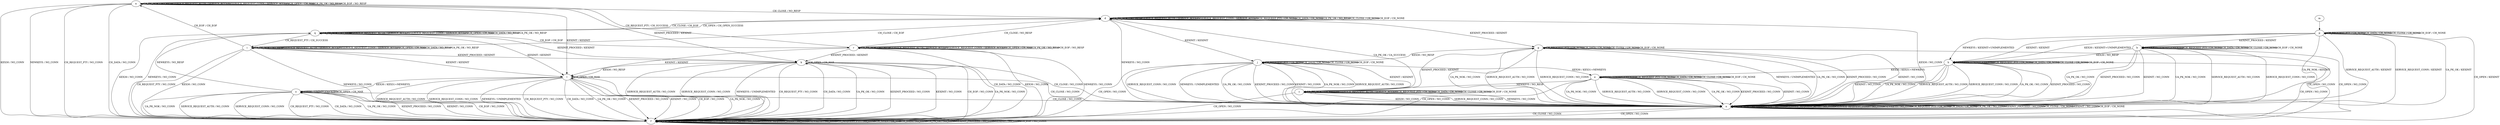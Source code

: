 digraph "" {
	graph ["Incoming time"=0.10817074775695801,
		"Outgoing time"=0.17063474655151367,
		Output="{'States': 18, 'Transitions': 222, 'Filename': '../results/ssh/DropBear-DropBear-cvc4-2.dot'}",
		Reference="{'States': 18, 'Transitions': 222, 'Filename': '../subjects/ssh/DropBear.dot'}",
		Solver=cvc4,
		Updated="{'States': 18, 'Transitions': 222, 'Filename': '../subjects/ssh/DropBear.dot'}",
		"f-measure"=1.0,
		precision=1.0,
		recall=1.0
	];
	a -> a	[key=0,
		label="UA_PK_NOK / NO_RESP"];
	a -> a	[key=1,
		label="SERVICE_REQUEST_AUTH / SERVICE_ACCEPT"];
	a -> a	[key=2,
		label="SERVICE_REQUEST_CONN / SERVICE_ACCEPT"];
	a -> a	[key=3,
		label="CH_OPEN / CH_MAX"];
	a -> a	[key=4,
		label="UA_PK_OK / NO_RESP"];
	a -> a	[key=5,
		label="CH_EOF / NO_RESP"];
	a -> d	[key=0,
		label="CH_CLOSE / NO_RESP"];
	a -> f	[key=0,
		label="KEX30 / NO_CONN"];
	a -> f	[key=1,
		label="NEWKEYS / NO_CONN"];
	a -> f	[key=2,
		label="CH_REQUEST_PTY / NO_CONN"];
	a -> f	[key=3,
		label="CH_DATA / NO_CONN"];
	a -> k	[key=0,
		label="KEXINIT_PROCEED / KEXINIT"];
	a -> l	[key=0,
		label="KEXINIT / KEXINIT"];
	b -> b	[key=0,
		label="NEWKEYS / UNIMPLEMENTED"];
	b -> b	[key=1,
		label="CH_REQUEST_PTY / CH_NONE"];
	b -> b	[key=2,
		label="CH_DATA / CH_NONE"];
	b -> b	[key=3,
		label="CH_CLOSE / CH_NONE"];
	b -> b	[key=4,
		label="CH_EOF / CH_NONE"];
	b -> f	[key=0,
		label="CH_OPEN / NO_CONN"];
	b -> h	[key=0,
		label="KEX30 / NO_RESP"];
	b -> n	[key=0,
		label="UA_PK_NOK / NO_CONN"];
	b -> n	[key=1,
		label="SERVICE_REQUEST_AUTH / NO_CONN"];
	b -> n	[key=2,
		label="SERVICE_REQUEST_CONN / NO_CONN"];
	b -> n	[key=3,
		label="UA_PK_OK / NO_CONN"];
	b -> n	[key=4,
		label="KEXINIT_PROCEED / NO_CONN"];
	b -> n	[key=5,
		label="KEXINIT / NO_CONN"];
	c -> c	[key=0,
		label="UA_PK_NOK / UA_FAILURE"];
	c -> c	[key=1,
		label="SERVICE_REQUEST_AUTH / SERVICE_ACCEPT"];
	c -> c	[key=2,
		label="CH_REQUEST_PTY / CH_NONE"];
	c -> c	[key=3,
		label="CH_DATA / CH_NONE"];
	c -> c	[key=4,
		label="CH_CLOSE / CH_NONE"];
	c -> c	[key=5,
		label="CH_EOF / CH_NONE"];
	c -> d	[key=0,
		label="UA_PK_OK / UA_SUCCESS"];
	c -> f	[key=0,
		label="CH_OPEN / NO_CONN"];
	c -> g	[key=0,
		label="KEXINIT_PROCEED / KEXINIT"];
	c -> j	[key=0,
		label="KEXINIT / KEXINIT"];
	c -> n	[key=0,
		label="KEX30 / NO_CONN"];
	c -> n	[key=1,
		label="SERVICE_REQUEST_CONN / NO_CONN"];
	c -> n	[key=2,
		label="NEWKEYS / NO_CONN"];
	d -> d	[key=0,
		label="UA_PK_NOK / NO_RESP"];
	d -> d	[key=1,
		label="SERVICE_REQUEST_AUTH / SERVICE_ACCEPT"];
	d -> d	[key=2,
		label="SERVICE_REQUEST_CONN / SERVICE_ACCEPT"];
	d -> d	[key=3,
		label="CH_REQUEST_PTY / CH_NONE"];
	d -> d	[key=4,
		label="CH_DATA / CH_NONE"];
	d -> d	[key=5,
		label="UA_PK_OK / NO_RESP"];
	d -> d	[key=6,
		label="CH_CLOSE / CH_NONE"];
	d -> d	[key=7,
		label="CH_EOF / CH_NONE"];
	d -> g	[key=0,
		label="KEXINIT_PROCEED / KEXINIT"];
	d -> j	[key=0,
		label="KEXINIT / KEXINIT"];
	d -> n	[key=0,
		label="KEX30 / NO_CONN"];
	d -> n	[key=1,
		label="NEWKEYS / NO_CONN"];
	d -> q	[key=0,
		label="CH_OPEN / CH_OPEN_SUCCESS"];
	e -> c	[key=0,
		label="NEWKEYS / NO_RESP"];
	e -> e	[key=0,
		label="KEX30 / UNIMPLEMENTED"];
	e -> e	[key=1,
		label="CH_REQUEST_PTY / CH_NONE"];
	e -> e	[key=2,
		label="CH_DATA / CH_NONE"];
	e -> e	[key=3,
		label="CH_CLOSE / CH_NONE"];
	e -> e	[key=4,
		label="CH_EOF / CH_NONE"];
	e -> f	[key=0,
		label="CH_OPEN / NO_CONN"];
	e -> n	[key=0,
		label="UA_PK_NOK / NO_CONN"];
	e -> n	[key=1,
		label="SERVICE_REQUEST_AUTH / NO_CONN"];
	e -> n	[key=2,
		label="SERVICE_REQUEST_CONN / NO_CONN"];
	e -> n	[key=3,
		label="UA_PK_OK / NO_CONN"];
	e -> n	[key=4,
		label="KEXINIT_PROCEED / NO_CONN"];
	e -> n	[key=5,
		label="KEXINIT / NO_CONN"];
	f -> f	[key=0,
		label="UA_PK_NOK / NO_CONN"];
	f -> f	[key=1,
		label="KEX30 / NO_CONN"];
	f -> f	[key=2,
		label="SERVICE_REQUEST_AUTH / NO_CONN"];
	f -> f	[key=3,
		label="SERVICE_REQUEST_CONN / NO_CONN"];
	f -> f	[key=4,
		label="NEWKEYS / NO_CONN"];
	f -> f	[key=5,
		label="CH_REQUEST_PTY / NO_CONN"];
	f -> f	[key=6,
		label="CH_OPEN / CH_MAX"];
	f -> f	[key=7,
		label="CH_DATA / NO_CONN"];
	f -> f	[key=8,
		label="UA_PK_OK / NO_CONN"];
	f -> f	[key=9,
		label="KEXINIT_PROCEED / NO_CONN"];
	f -> f	[key=10,
		label="KEXINIT / NO_CONN"];
	f -> f	[key=11,
		label="CH_EOF / NO_CONN"];
	f -> n	[key=0,
		label="CH_CLOSE / NO_CONN"];
	g -> f	[key=0,
		label="CH_OPEN / NO_CONN"];
	g -> g	[key=0,
		label="CH_REQUEST_PTY / CH_NONE"];
	g -> g	[key=1,
		label="CH_DATA / CH_NONE"];
	g -> g	[key=2,
		label="CH_CLOSE / CH_NONE"];
	g -> g	[key=3,
		label="CH_EOF / CH_NONE"];
	g -> j	[key=0,
		label="KEX30 / NO_RESP"];
	g -> n	[key=0,
		label="UA_PK_NOK / NO_CONN"];
	g -> n	[key=1,
		label="SERVICE_REQUEST_AUTH / NO_CONN"];
	g -> n	[key=2,
		label="SERVICE_REQUEST_CONN / NO_CONN"];
	g -> n	[key=3,
		label="NEWKEYS / UNIMPLEMENTED"];
	g -> n	[key=4,
		label="UA_PK_OK / NO_CONN"];
	g -> n	[key=5,
		label="KEXINIT_PROCEED / NO_CONN"];
	g -> n	[key=6,
		label="KEXINIT / NO_CONN"];
	h -> e	[key=0,
		label="KEX30 / KEX31+NEWKEYS"];
	h -> f	[key=0,
		label="CH_OPEN / NO_CONN"];
	h -> h	[key=0,
		label="NEWKEYS / UNIMPLEMENTED"];
	h -> h	[key=1,
		label="CH_REQUEST_PTY / CH_NONE"];
	h -> h	[key=2,
		label="CH_DATA / CH_NONE"];
	h -> h	[key=3,
		label="CH_CLOSE / CH_NONE"];
	h -> h	[key=4,
		label="CH_EOF / CH_NONE"];
	h -> n	[key=0,
		label="UA_PK_NOK / NO_CONN"];
	h -> n	[key=1,
		label="SERVICE_REQUEST_AUTH / NO_CONN"];
	h -> n	[key=2,
		label="SERVICE_REQUEST_CONN / NO_CONN"];
	h -> n	[key=3,
		label="UA_PK_OK / NO_CONN"];
	h -> n	[key=4,
		label="KEXINIT_PROCEED / NO_CONN"];
	h -> n	[key=5,
		label="KEXINIT / NO_CONN"];
	i -> a	[key=0,
		label="CH_EOF / CH_EOF"];
	i -> d	[key=0,
		label="CH_CLOSE / CH_EOF"];
	i -> f	[key=0,
		label="KEX30 / NO_CONN"];
	i -> f	[key=1,
		label="NEWKEYS / NO_CONN"];
	i -> f	[key=2,
		label="CH_REQUEST_PTY / NO_CONN"];
	i -> i	[key=0,
		label="UA_PK_NOK / NO_RESP"];
	i -> i	[key=1,
		label="SERVICE_REQUEST_AUTH / SERVICE_ACCEPT"];
	i -> i	[key=2,
		label="SERVICE_REQUEST_CONN / SERVICE_ACCEPT"];
	i -> i	[key=3,
		label="CH_OPEN / CH_MAX"];
	i -> i	[key=4,
		label="CH_DATA / NO_RESP"];
	i -> i	[key=5,
		label="UA_PK_OK / NO_RESP"];
	i -> k	[key=0,
		label="KEXINIT_PROCEED / KEXINIT"];
	i -> l	[key=0,
		label="KEXINIT / KEXINIT"];
	j -> e	[key=0,
		label="KEX30 / KEX31+NEWKEYS"];
	j -> f	[key=0,
		label="CH_OPEN / NO_CONN"];
	j -> j	[key=0,
		label="CH_REQUEST_PTY / CH_NONE"];
	j -> j	[key=1,
		label="CH_DATA / CH_NONE"];
	j -> j	[key=2,
		label="CH_CLOSE / CH_NONE"];
	j -> j	[key=3,
		label="CH_EOF / CH_NONE"];
	j -> n	[key=0,
		label="UA_PK_NOK / NO_CONN"];
	j -> n	[key=1,
		label="SERVICE_REQUEST_AUTH / NO_CONN"];
	j -> n	[key=2,
		label="SERVICE_REQUEST_CONN / NO_CONN"];
	j -> n	[key=3,
		label="NEWKEYS / UNIMPLEMENTED"];
	j -> n	[key=4,
		label="UA_PK_OK / NO_CONN"];
	j -> n	[key=5,
		label="KEXINIT_PROCEED / NO_CONN"];
	j -> n	[key=6,
		label="KEXINIT / NO_CONN"];
	k -> f	[key=0,
		label="UA_PK_NOK / NO_CONN"];
	k -> f	[key=1,
		label="SERVICE_REQUEST_AUTH / NO_CONN"];
	k -> f	[key=2,
		label="SERVICE_REQUEST_CONN / NO_CONN"];
	k -> f	[key=3,
		label="NEWKEYS / UNIMPLEMENTED"];
	k -> f	[key=4,
		label="CH_REQUEST_PTY / NO_CONN"];
	k -> f	[key=5,
		label="CH_DATA / NO_CONN"];
	k -> f	[key=6,
		label="UA_PK_OK / NO_CONN"];
	k -> f	[key=7,
		label="KEXINIT_PROCEED / NO_CONN"];
	k -> f	[key=8,
		label="KEXINIT / NO_CONN"];
	k -> f	[key=9,
		label="CH_EOF / NO_CONN"];
	k -> k	[key=0,
		label="CH_OPEN / CH_MAX"];
	k -> l	[key=0,
		label="KEX30 / NO_RESP"];
	k -> n	[key=0,
		label="CH_CLOSE / NO_CONN"];
	l -> f	[key=0,
		label="UA_PK_NOK / NO_CONN"];
	l -> f	[key=1,
		label="SERVICE_REQUEST_AUTH / NO_CONN"];
	l -> f	[key=2,
		label="SERVICE_REQUEST_CONN / NO_CONN"];
	l -> f	[key=3,
		label="NEWKEYS / UNIMPLEMENTED"];
	l -> f	[key=4,
		label="CH_REQUEST_PTY / NO_CONN"];
	l -> f	[key=5,
		label="CH_DATA / NO_CONN"];
	l -> f	[key=6,
		label="UA_PK_OK / NO_CONN"];
	l -> f	[key=7,
		label="KEXINIT_PROCEED / NO_CONN"];
	l -> f	[key=8,
		label="KEXINIT / NO_CONN"];
	l -> f	[key=9,
		label="CH_EOF / NO_CONN"];
	l -> l	[key=0,
		label="CH_OPEN / CH_MAX"];
	l -> n	[key=0,
		label="CH_CLOSE / NO_CONN"];
	l -> o	[key=0,
		label="KEX30 / KEX31+NEWKEYS"];
	m -> p	[key=0];
	n -> f	[key=0,
		label="CH_OPEN / NO_CONN"];
	n -> n	[key=0,
		label="UA_PK_NOK / NO_CONN"];
	n -> n	[key=1,
		label="KEX30 / NO_CONN"];
	n -> n	[key=2,
		label="SERVICE_REQUEST_AUTH / NO_CONN"];
	n -> n	[key=3,
		label="SERVICE_REQUEST_CONN / NO_CONN"];
	n -> n	[key=4,
		label="NEWKEYS / NO_CONN"];
	n -> n	[key=5,
		label="CH_REQUEST_PTY / CH_NONE"];
	n -> n	[key=6,
		label="CH_DATA / CH_NONE"];
	n -> n	[key=7,
		label="UA_PK_OK / NO_CONN"];
	n -> n	[key=8,
		label="KEXINIT_PROCEED / NO_CONN"];
	n -> n	[key=9,
		label="CH_CLOSE / CH_NONE"];
	n -> n	[key=10,
		label="KEXINIT / NO_CONN"];
	n -> n	[key=11,
		label="CH_EOF / CH_NONE"];
	o -> f	[key=0,
		label="UA_PK_NOK / NO_CONN"];
	o -> f	[key=1,
		label="SERVICE_REQUEST_AUTH / NO_CONN"];
	o -> f	[key=2,
		label="SERVICE_REQUEST_CONN / NO_CONN"];
	o -> f	[key=3,
		label="CH_REQUEST_PTY / NO_CONN"];
	o -> f	[key=4,
		label="CH_DATA / NO_CONN"];
	o -> f	[key=5,
		label="UA_PK_OK / NO_CONN"];
	o -> f	[key=6,
		label="KEXINIT_PROCEED / NO_CONN"];
	o -> f	[key=7,
		label="KEXINIT / NO_CONN"];
	o -> f	[key=8,
		label="CH_EOF / NO_CONN"];
	o -> n	[key=0,
		label="CH_CLOSE / NO_CONN"];
	o -> o	[key=0,
		label="KEX30 / UNIMPLEMENTED"];
	o -> o	[key=1,
		label="CH_OPEN / CH_MAX"];
	o -> q	[key=0,
		label="NEWKEYS / NO_RESP"];
	p -> b	[key=0,
		label="KEXINIT_PROCEED / KEXINIT"];
	p -> f	[key=0,
		label="CH_OPEN / KEXINIT"];
	p -> h	[key=0,
		label="KEX30 / KEXINIT+UNIMPLEMENTED"];
	p -> h	[key=1,
		label="NEWKEYS / KEXINIT+UNIMPLEMENTED"];
	p -> h	[key=2,
		label="KEXINIT / KEXINIT"];
	p -> n	[key=0,
		label="UA_PK_NOK / KEXINIT"];
	p -> n	[key=1,
		label="SERVICE_REQUEST_AUTH / KEXINIT"];
	p -> n	[key=2,
		label="SERVICE_REQUEST_CONN / KEXINIT"];
	p -> n	[key=3,
		label="UA_PK_OK / KEXINIT"];
	p -> p	[key=0,
		label="CH_REQUEST_PTY / CH_NONE"];
	p -> p	[key=1,
		label="CH_DATA / CH_NONE"];
	p -> p	[key=2,
		label="CH_CLOSE / CH_NONE"];
	p -> p	[key=3,
		label="CH_EOF / CH_NONE"];
	q -> d	[key=0,
		label="CH_CLOSE / CH_EOF"];
	q -> f	[key=0,
		label="KEX30 / NO_CONN"];
	q -> f	[key=1,
		label="NEWKEYS / NO_CONN"];
	q -> i	[key=0,
		label="CH_REQUEST_PTY / CH_SUCCESS"];
	q -> k	[key=0,
		label="KEXINIT_PROCEED / KEXINIT"];
	q -> l	[key=0,
		label="KEXINIT / KEXINIT"];
	q -> q	[key=0,
		label="UA_PK_NOK / NO_RESP"];
	q -> q	[key=1,
		label="SERVICE_REQUEST_AUTH / SERVICE_ACCEPT"];
	q -> q	[key=2,
		label="SERVICE_REQUEST_CONN / SERVICE_ACCEPT"];
	q -> q	[key=3,
		label="CH_OPEN / CH_MAX"];
	q -> q	[key=4,
		label="CH_DATA / NO_RESP"];
	q -> q	[key=5,
		label="UA_PK_OK / NO_RESP"];
	q -> r	[key=0,
		label="CH_EOF / CH_EOF"];
	r -> a	[key=0,
		label="CH_REQUEST_PTY / CH_SUCCESS"];
	r -> d	[key=0,
		label="CH_CLOSE / NO_RESP"];
	r -> f	[key=0,
		label="KEX30 / NO_CONN"];
	r -> f	[key=1,
		label="NEWKEYS / NO_CONN"];
	r -> f	[key=2,
		label="CH_DATA / NO_CONN"];
	r -> k	[key=0,
		label="KEXINIT_PROCEED / KEXINIT"];
	r -> l	[key=0,
		label="KEXINIT / KEXINIT"];
	r -> r	[key=0,
		label="UA_PK_NOK / NO_RESP"];
	r -> r	[key=1,
		label="SERVICE_REQUEST_AUTH / SERVICE_ACCEPT"];
	r -> r	[key=2,
		label="SERVICE_REQUEST_CONN / SERVICE_ACCEPT"];
	r -> r	[key=3,
		label="CH_OPEN / CH_MAX"];
	r -> r	[key=4,
		label="UA_PK_OK / NO_RESP"];
	r -> r	[key=5,
		label="CH_EOF / NO_RESP"];
}
